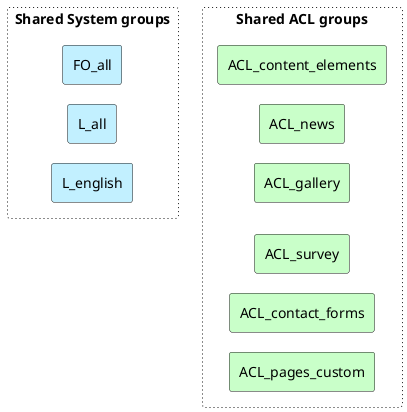 @startuml
skinparam nodesep 10
skinparam ranksep 20

rectangle "Shared System groups" AS Shared_System_Groups #line.dotted {
  rectangle "FO_all" AS FO_all #Application
  rectangle "L_all" AS L_all #Application
  rectangle "L_english" AS L_english #Application
  FO_all -[hidden]-> L_all
  L_all -[hidden]-> L_english
}

rectangle "Shared ACL groups" AS Shared_ACL_Groups #line.dotted {
  rectangle "ACL_content_elements" AS ACL_content_elements #Technology
  rectangle "ACL_news" AS ACL_news #Technology
  rectangle "ACL_gallery" AS ACL_gallery #Technology
  rectangle "ACL_survey" AS ACL_survey #Technology
  rectangle "ACL_contact_forms" AS ACL_contact_forms #Technology
  rectangle "ACL_pages_custom" AS ACL_pages_custom #Technology
  ACL_content_elements -[hidden]-> ACL_news
  ACL_news -[hidden]-> ACL_gallery
  ACL_gallery -[hidden]-> ACL_survey
  ACL_survey -[hidden]-> ACL_contact_forms
  ACL_contact_forms -[hidden]-> ACL_pages_custom
}
@enduml